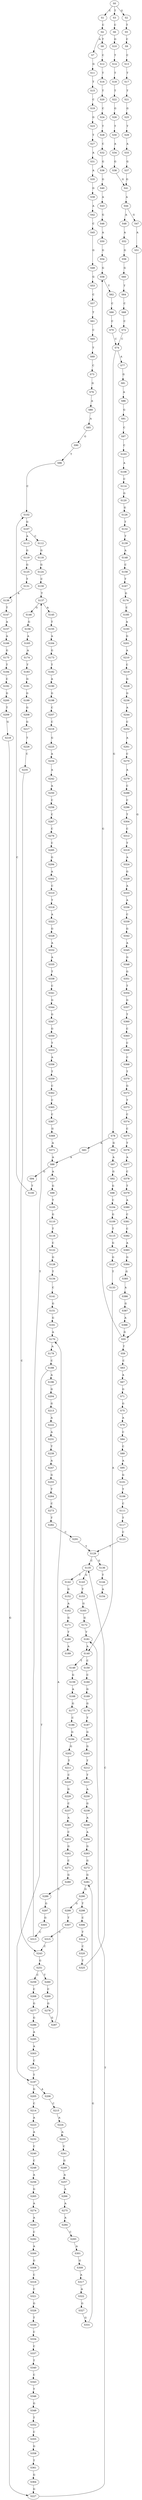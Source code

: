 strict digraph  {
	S0 -> S1 [ label = C ];
	S0 -> S2 [ label = G ];
	S0 -> S3 [ label = T ];
	S1 -> S4 [ label = C ];
	S2 -> S5 [ label = T ];
	S3 -> S6 [ label = C ];
	S4 -> S7 [ label = A ];
	S4 -> S8 [ label = T ];
	S5 -> S9 [ label = C ];
	S6 -> S10 [ label = G ];
	S7 -> S11 [ label = G ];
	S8 -> S12 [ label = C ];
	S9 -> S13 [ label = C ];
	S10 -> S14 [ label = T ];
	S11 -> S15 [ label = T ];
	S12 -> S16 [ label = T ];
	S13 -> S17 [ label = T ];
	S14 -> S18 [ label = T ];
	S15 -> S19 [ label = C ];
	S16 -> S20 [ label = T ];
	S17 -> S21 [ label = T ];
	S18 -> S22 [ label = T ];
	S19 -> S23 [ label = G ];
	S20 -> S24 [ label = C ];
	S21 -> S25 [ label = G ];
	S22 -> S26 [ label = G ];
	S23 -> S27 [ label = T ];
	S24 -> S28 [ label = T ];
	S25 -> S29 [ label = T ];
	S26 -> S30 [ label = T ];
	S27 -> S31 [ label = A ];
	S28 -> S32 [ label = C ];
	S29 -> S33 [ label = A ];
	S30 -> S34 [ label = A ];
	S31 -> S35 [ label = A ];
	S32 -> S36 [ label = G ];
	S33 -> S37 [ label = G ];
	S34 -> S38 [ label = G ];
	S35 -> S39 [ label = G ];
	S36 -> S40 [ label = G ];
	S37 -> S41 [ label = G ];
	S38 -> S41 [ label = G ];
	S39 -> S42 [ label = A ];
	S40 -> S43 [ label = A ];
	S41 -> S44 [ label = A ];
	S42 -> S45 [ label = C ];
	S43 -> S46 [ label = G ];
	S44 -> S47 [ label = G ];
	S44 -> S48 [ label = A ];
	S45 -> S49 [ label = G ];
	S46 -> S50 [ label = A ];
	S47 -> S51 [ label = A ];
	S48 -> S52 [ label = A ];
	S49 -> S53 [ label = G ];
	S50 -> S54 [ label = G ];
	S51 -> S55 [ label = G ];
	S52 -> S56 [ label = G ];
	S53 -> S57 [ label = C ];
	S54 -> S58 [ label = G ];
	S55 -> S59 [ label = T ];
	S55 -> S58 [ label = G ];
	S56 -> S60 [ label = G ];
	S57 -> S61 [ label = T ];
	S58 -> S62 [ label = T ];
	S59 -> S63 [ label = C ];
	S60 -> S64 [ label = T ];
	S61 -> S65 [ label = C ];
	S62 -> S66 [ label = C ];
	S63 -> S67 [ label = A ];
	S64 -> S68 [ label = C ];
	S65 -> S69 [ label = T ];
	S66 -> S70 [ label = C ];
	S67 -> S71 [ label = G ];
	S68 -> S72 [ label = C ];
	S69 -> S73 [ label = C ];
	S70 -> S74 [ label = C ];
	S71 -> S75 [ label = G ];
	S72 -> S74 [ label = C ];
	S73 -> S76 [ label = G ];
	S74 -> S77 [ label = A ];
	S74 -> S78 [ label = G ];
	S75 -> S79 [ label = A ];
	S76 -> S80 [ label = A ];
	S77 -> S81 [ label = G ];
	S78 -> S82 [ label = G ];
	S78 -> S83 [ label = A ];
	S79 -> S84 [ label = C ];
	S80 -> S85 [ label = A ];
	S81 -> S86 [ label = A ];
	S82 -> S87 [ label = A ];
	S83 -> S88 [ label = A ];
	S84 -> S89 [ label = C ];
	S85 -> S90 [ label = G ];
	S86 -> S91 [ label = G ];
	S87 -> S92 [ label = G ];
	S88 -> S93 [ label = A ];
	S88 -> S94 [ label = G ];
	S89 -> S95 [ label = A ];
	S90 -> S96 [ label = T ];
	S91 -> S97 [ label = C ];
	S92 -> S98 [ label = G ];
	S93 -> S99 [ label = G ];
	S94 -> S100 [ label = T ];
	S95 -> S101 [ label = G ];
	S96 -> S102 [ label = C ];
	S97 -> S103 [ label = C ];
	S98 -> S104 [ label = C ];
	S99 -> S105 [ label = T ];
	S100 -> S102 [ label = C ];
	S101 -> S106 [ label = T ];
	S102 -> S107 [ label = G ];
	S103 -> S108 [ label = A ];
	S104 -> S109 [ label = G ];
	S105 -> S110 [ label = G ];
	S106 -> S111 [ label = C ];
	S107 -> S112 [ label = C ];
	S107 -> S113 [ label = A ];
	S108 -> S114 [ label = C ];
	S109 -> S115 [ label = T ];
	S110 -> S116 [ label = T ];
	S111 -> S117 [ label = T ];
	S112 -> S118 [ label = G ];
	S113 -> S119 [ label = G ];
	S114 -> S120 [ label = G ];
	S115 -> S121 [ label = G ];
	S116 -> S122 [ label = C ];
	S117 -> S123 [ label = C ];
	S118 -> S124 [ label = G ];
	S119 -> S125 [ label = G ];
	S120 -> S126 [ label = G ];
	S121 -> S127 [ label = G ];
	S122 -> S128 [ label = G ];
	S123 -> S129 [ label = T ];
	S124 -> S130 [ label = C ];
	S125 -> S131 [ label = T ];
	S126 -> S132 [ label = T ];
	S127 -> S133 [ label = T ];
	S128 -> S134 [ label = T ];
	S129 -> S135 [ label = C ];
	S129 -> S136 [ label = G ];
	S130 -> S137 [ label = T ];
	S131 -> S138 [ label = A ];
	S132 -> S139 [ label = T ];
	S133 -> S140 [ label = A ];
	S134 -> S141 [ label = C ];
	S135 -> S142 [ label = T ];
	S135 -> S143 [ label = G ];
	S136 -> S144 [ label = T ];
	S137 -> S145 [ label = A ];
	S137 -> S146 [ label = G ];
	S138 -> S147 [ label = T ];
	S139 -> S148 [ label = A ];
	S140 -> S149 [ label = T ];
	S140 -> S150 [ label = C ];
	S141 -> S151 [ label = G ];
	S142 -> S152 [ label = G ];
	S143 -> S153 [ label = T ];
	S144 -> S154 [ label = A ];
	S145 -> S155 [ label = T ];
	S146 -> S156 [ label = G ];
	S147 -> S157 [ label = A ];
	S148 -> S158 [ label = C ];
	S149 -> S159 [ label = G ];
	S150 -> S160 [ label = C ];
	S151 -> S161 [ label = G ];
	S152 -> S162 [ label = A ];
	S153 -> S163 [ label = G ];
	S155 -> S164 [ label = A ];
	S156 -> S165 [ label = A ];
	S157 -> S166 [ label = A ];
	S158 -> S167 [ label = T ];
	S159 -> S168 [ label = A ];
	S160 -> S169 [ label = G ];
	S161 -> S170 [ label = A ];
	S162 -> S171 [ label = G ];
	S163 -> S172 [ label = G ];
	S164 -> S173 [ label = G ];
	S165 -> S174 [ label = A ];
	S166 -> S175 [ label = G ];
	S167 -> S176 [ label = G ];
	S168 -> S177 [ label = G ];
	S169 -> S178 [ label = G ];
	S170 -> S179 [ label = A ];
	S171 -> S180 [ label = T ];
	S172 -> S181 [ label = T ];
	S173 -> S182 [ label = T ];
	S174 -> S183 [ label = T ];
	S175 -> S184 [ label = T ];
	S176 -> S185 [ label = C ];
	S177 -> S186 [ label = C ];
	S178 -> S187 [ label = T ];
	S179 -> S188 [ label = C ];
	S180 -> S189 [ label = A ];
	S181 -> S140 [ label = A ];
	S182 -> S190 [ label = A ];
	S183 -> S191 [ label = G ];
	S184 -> S192 [ label = C ];
	S185 -> S193 [ label = A ];
	S186 -> S194 [ label = G ];
	S187 -> S195 [ label = G ];
	S188 -> S196 [ label = A ];
	S188 -> S197 [ label = T ];
	S190 -> S198 [ label = G ];
	S191 -> S199 [ label = G ];
	S192 -> S200 [ label = G ];
	S193 -> S201 [ label = G ];
	S194 -> S202 [ label = G ];
	S195 -> S203 [ label = G ];
	S196 -> S204 [ label = G ];
	S197 -> S205 [ label = G ];
	S197 -> S206 [ label = A ];
	S198 -> S207 [ label = C ];
	S199 -> S208 [ label = G ];
	S200 -> S209 [ label = T ];
	S201 -> S210 [ label = A ];
	S202 -> S211 [ label = T ];
	S203 -> S212 [ label = T ];
	S204 -> S213 [ label = G ];
	S205 -> S214 [ label = C ];
	S206 -> S215 [ label = C ];
	S207 -> S216 [ label = C ];
	S208 -> S217 [ label = G ];
	S209 -> S218 [ label = G ];
	S210 -> S219 [ label = C ];
	S211 -> S220 [ label = C ];
	S212 -> S221 [ label = T ];
	S213 -> S222 [ label = A ];
	S214 -> S223 [ label = A ];
	S215 -> S224 [ label = A ];
	S216 -> S225 [ label = G ];
	S217 -> S226 [ label = T ];
	S218 -> S227 [ label = G ];
	S219 -> S228 [ label = G ];
	S220 -> S229 [ label = G ];
	S221 -> S230 [ label = A ];
	S222 -> S231 [ label = A ];
	S223 -> S232 [ label = A ];
	S224 -> S233 [ label = A ];
	S225 -> S234 [ label = A ];
	S226 -> S235 [ label = C ];
	S227 -> S181 [ label = T ];
	S228 -> S236 [ label = G ];
	S229 -> S237 [ label = C ];
	S230 -> S238 [ label = G ];
	S231 -> S239 [ label = T ];
	S232 -> S240 [ label = C ];
	S233 -> S241 [ label = C ];
	S234 -> S242 [ label = A ];
	S235 -> S243 [ label = C ];
	S236 -> S244 [ label = A ];
	S237 -> S245 [ label = A ];
	S238 -> S246 [ label = A ];
	S239 -> S247 [ label = A ];
	S240 -> S248 [ label = C ];
	S241 -> S249 [ label = G ];
	S242 -> S250 [ label = A ];
	S243 -> S251 [ label = G ];
	S244 -> S252 [ label = C ];
	S245 -> S253 [ label = C ];
	S246 -> S254 [ label = A ];
	S247 -> S255 [ label = G ];
	S248 -> S256 [ label = A ];
	S249 -> S257 [ label = A ];
	S250 -> S258 [ label = C ];
	S251 -> S259 [ label = C ];
	S251 -> S260 [ label = T ];
	S252 -> S261 [ label = A ];
	S253 -> S262 [ label = G ];
	S254 -> S263 [ label = G ];
	S255 -> S264 [ label = T ];
	S256 -> S265 [ label = G ];
	S257 -> S266 [ label = A ];
	S258 -> S267 [ label = C ];
	S259 -> S268 [ label = C ];
	S260 -> S269 [ label = C ];
	S261 -> S270 [ label = C ];
	S262 -> S271 [ label = C ];
	S263 -> S272 [ label = G ];
	S264 -> S273 [ label = C ];
	S265 -> S274 [ label = A ];
	S266 -> S275 [ label = A ];
	S267 -> S276 [ label = C ];
	S268 -> S277 [ label = G ];
	S269 -> S278 [ label = G ];
	S270 -> S279 [ label = A ];
	S271 -> S280 [ label = G ];
	S272 -> S281 [ label = G ];
	S273 -> S282 [ label = T ];
	S274 -> S283 [ label = A ];
	S275 -> S284 [ label = A ];
	S276 -> S285 [ label = C ];
	S277 -> S286 [ label = G ];
	S278 -> S287 [ label = G ];
	S279 -> S288 [ label = C ];
	S280 -> S289 [ label = C ];
	S281 -> S290 [ label = G ];
	S282 -> S291 [ label = C ];
	S283 -> S292 [ label = C ];
	S284 -> S293 [ label = C ];
	S285 -> S294 [ label = G ];
	S286 -> S295 [ label = A ];
	S287 -> S170 [ label = A ];
	S288 -> S296 [ label = C ];
	S289 -> S297 [ label = G ];
	S290 -> S298 [ label = T ];
	S290 -> S299 [ label = G ];
	S291 -> S129 [ label = T ];
	S292 -> S300 [ label = A ];
	S293 -> S301 [ label = A ];
	S294 -> S302 [ label = A ];
	S295 -> S303 [ label = A ];
	S296 -> S304 [ label = T ];
	S297 -> S305 [ label = G ];
	S298 -> S306 [ label = C ];
	S299 -> S307 [ label = T ];
	S300 -> S308 [ label = G ];
	S301 -> S309 [ label = G ];
	S302 -> S310 [ label = C ];
	S303 -> S311 [ label = C ];
	S304 -> S312 [ label = C ];
	S305 -> S313 [ label = C ];
	S306 -> S314 [ label = T ];
	S307 -> S315 [ label = C ];
	S308 -> S316 [ label = C ];
	S309 -> S317 [ label = A ];
	S310 -> S318 [ label = T ];
	S311 -> S197 [ label = T ];
	S312 -> S319 [ label = T ];
	S313 -> S137 [ label = T ];
	S314 -> S320 [ label = C ];
	S315 -> S243 [ label = C ];
	S316 -> S321 [ label = C ];
	S317 -> S322 [ label = A ];
	S318 -> S323 [ label = A ];
	S319 -> S324 [ label = A ];
	S320 -> S325 [ label = T ];
	S321 -> S326 [ label = G ];
	S322 -> S327 [ label = G ];
	S323 -> S328 [ label = G ];
	S324 -> S329 [ label = G ];
	S325 -> S135 [ label = C ];
	S326 -> S330 [ label = T ];
	S327 -> S331 [ label = G ];
	S328 -> S332 [ label = A ];
	S329 -> S333 [ label = A ];
	S330 -> S334 [ label = C ];
	S331 -> S281 [ label = G ];
	S332 -> S335 [ label = A ];
	S333 -> S336 [ label = A ];
	S334 -> S337 [ label = C ];
	S335 -> S338 [ label = T ];
	S336 -> S339 [ label = C ];
	S337 -> S340 [ label = T ];
	S338 -> S341 [ label = C ];
	S339 -> S342 [ label = G ];
	S340 -> S343 [ label = C ];
	S341 -> S344 [ label = G ];
	S342 -> S345 [ label = A ];
	S343 -> S346 [ label = T ];
	S344 -> S347 [ label = G ];
	S345 -> S348 [ label = G ];
	S346 -> S349 [ label = G ];
	S347 -> S350 [ label = G ];
	S348 -> S351 [ label = G ];
	S349 -> S352 [ label = T ];
	S350 -> S353 [ label = T ];
	S351 -> S354 [ label = T ];
	S352 -> S355 [ label = C ];
	S353 -> S356 [ label = A ];
	S354 -> S357 [ label = G ];
	S355 -> S358 [ label = G ];
	S356 -> S359 [ label = T ];
	S357 -> S360 [ label = T ];
	S358 -> S361 [ label = T ];
	S359 -> S362 [ label = C ];
	S360 -> S363 [ label = C ];
	S361 -> S364 [ label = G ];
	S362 -> S365 [ label = C ];
	S363 -> S366 [ label = C ];
	S364 -> S227 [ label = G ];
	S365 -> S367 [ label = C ];
	S366 -> S368 [ label = C ];
	S367 -> S369 [ label = G ];
	S368 -> S370 [ label = T ];
	S369 -> S371 [ label = A ];
	S370 -> S372 [ label = G ];
	S371 -> S88 [ label = A ];
	S372 -> S373 [ label = T ];
	S373 -> S374 [ label = C ];
	S374 -> S375 [ label = C ];
	S375 -> S376 [ label = T ];
	S376 -> S377 [ label = A ];
	S377 -> S378 [ label = C ];
	S378 -> S379 [ label = T ];
	S379 -> S380 [ label = A ];
	S380 -> S381 [ label = C ];
	S381 -> S382 [ label = C ];
	S382 -> S383 [ label = A ];
	S383 -> S384 [ label = G ];
	S384 -> S385 [ label = G ];
	S385 -> S386 [ label = A ];
	S386 -> S387 [ label = G ];
	S387 -> S388 [ label = A ];
	S388 -> S55 [ label = G ];
}

